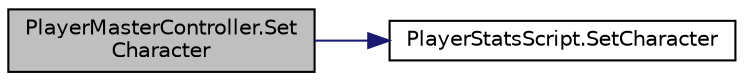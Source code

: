 digraph "PlayerMasterController.SetCharacter"
{
 // LATEX_PDF_SIZE
  edge [fontname="Helvetica",fontsize="10",labelfontname="Helvetica",labelfontsize="10"];
  node [fontname="Helvetica",fontsize="10",shape=record];
  rankdir="LR";
  Node1 [label="PlayerMasterController.Set\lCharacter",height=0.2,width=0.4,color="black", fillcolor="grey75", style="filled", fontcolor="black",tooltip="Set the player's character"];
  Node1 -> Node2 [color="midnightblue",fontsize="10",style="solid"];
  Node2 [label="PlayerStatsScript.SetCharacter",height=0.2,width=0.4,color="black", fillcolor="white", style="filled",URL="$class_player_stats_script.html#ae71569d6008ef02ad036e3d6de2c4c13",tooltip="Set the player's character"];
}
